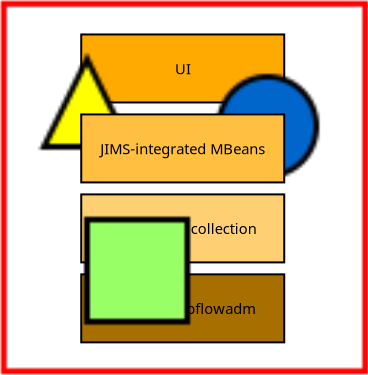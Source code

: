 <?xml version="1.0" encoding="UTF-8"?>
<dia:diagram xmlns:dia="http://www.lysator.liu.se/~alla/dia/">
  <dia:layer name="Tło" visible="true">
    <dia:group>
      <dia:object type="Standard - Box" version="0" id="O0">
        <dia:attribute name="obj_pos">
          <dia:point val="3.25,1.535"/>
        </dia:attribute>
        <dia:attribute name="obj_bb">
          <dia:rectangle val="3.2,1.485;13.45,4.985"/>
        </dia:attribute>
        <dia:attribute name="elem_corner">
          <dia:point val="3.25,1.535"/>
        </dia:attribute>
        <dia:attribute name="elem_width">
          <dia:real val="10.15"/>
        </dia:attribute>
        <dia:attribute name="elem_height">
          <dia:real val="3.4"/>
        </dia:attribute>
        <dia:attribute name="border_width">
          <dia:real val="0.1"/>
        </dia:attribute>
        <dia:attribute name="inner_color">
          <dia:color val="#ffaa00"/>
        </dia:attribute>
        <dia:attribute name="show_background">
          <dia:boolean val="true"/>
        </dia:attribute>
      </dia:object>
      <dia:object type="Standard - Text" version="1" id="O1">
        <dia:attribute name="obj_pos">
          <dia:point val="8.325,3.235"/>
        </dia:attribute>
        <dia:attribute name="obj_bb">
          <dia:rectangle val="7.947,2.806;8.703,3.664"/>
        </dia:attribute>
        <dia:attribute name="text">
          <dia:composite type="text">
            <dia:attribute name="string">
              <dia:string>#UI#</dia:string>
            </dia:attribute>
            <dia:attribute name="font">
              <dia:font family="sans" style="0" name="Helvetica"/>
            </dia:attribute>
            <dia:attribute name="height">
              <dia:real val="0.917"/>
            </dia:attribute>
            <dia:attribute name="pos">
              <dia:point val="8.325,3.489"/>
            </dia:attribute>
            <dia:attribute name="color">
              <dia:color val="#000000"/>
            </dia:attribute>
            <dia:attribute name="alignment">
              <dia:enum val="1"/>
            </dia:attribute>
          </dia:composite>
        </dia:attribute>
        <dia:attribute name="valign">
          <dia:enum val="2"/>
        </dia:attribute>
        <dia:connections>
          <dia:connection handle="0" to="O0" connection="8"/>
        </dia:connections>
      </dia:object>
    </dia:group>
    <dia:group>
      <dia:object type="Standard - Box" version="0" id="O2">
        <dia:attribute name="obj_pos">
          <dia:point val="3.25,13.53"/>
        </dia:attribute>
        <dia:attribute name="obj_bb">
          <dia:rectangle val="3.2,13.48;13.45,16.98"/>
        </dia:attribute>
        <dia:attribute name="elem_corner">
          <dia:point val="3.25,13.53"/>
        </dia:attribute>
        <dia:attribute name="elem_width">
          <dia:real val="10.15"/>
        </dia:attribute>
        <dia:attribute name="elem_height">
          <dia:real val="3.4"/>
        </dia:attribute>
        <dia:attribute name="border_width">
          <dia:real val="0.1"/>
        </dia:attribute>
        <dia:attribute name="inner_color">
          <dia:color val="#a66f00"/>
        </dia:attribute>
        <dia:attribute name="show_background">
          <dia:boolean val="true"/>
        </dia:attribute>
      </dia:object>
      <dia:object type="Standard - Text" version="1" id="O3">
        <dia:attribute name="obj_pos">
          <dia:point val="8.325,15.23"/>
        </dia:attribute>
        <dia:attribute name="obj_bb">
          <dia:rectangle val="4.489,14.801;12.161,15.659"/>
        </dia:attribute>
        <dia:attribute name="text">
          <dia:composite type="text">
            <dia:attribute name="string">
              <dia:string>#libdladm, libflowadm#</dia:string>
            </dia:attribute>
            <dia:attribute name="font">
              <dia:font family="sans" style="0" name="Helvetica"/>
            </dia:attribute>
            <dia:attribute name="height">
              <dia:real val="0.917"/>
            </dia:attribute>
            <dia:attribute name="pos">
              <dia:point val="8.325,15.484"/>
            </dia:attribute>
            <dia:attribute name="color">
              <dia:color val="#000000"/>
            </dia:attribute>
            <dia:attribute name="alignment">
              <dia:enum val="1"/>
            </dia:attribute>
          </dia:composite>
        </dia:attribute>
        <dia:attribute name="valign">
          <dia:enum val="2"/>
        </dia:attribute>
      </dia:object>
    </dia:group>
    <dia:group>
      <dia:object type="Standard - Box" version="0" id="O4">
        <dia:attribute name="obj_pos">
          <dia:point val="3.25,9.532"/>
        </dia:attribute>
        <dia:attribute name="obj_bb">
          <dia:rectangle val="3.2,9.482;13.45,12.982"/>
        </dia:attribute>
        <dia:attribute name="elem_corner">
          <dia:point val="3.25,9.532"/>
        </dia:attribute>
        <dia:attribute name="elem_width">
          <dia:real val="10.15"/>
        </dia:attribute>
        <dia:attribute name="elem_height">
          <dia:real val="3.4"/>
        </dia:attribute>
        <dia:attribute name="border_width">
          <dia:real val="0.1"/>
        </dia:attribute>
        <dia:attribute name="inner_color">
          <dia:color val="#ffd073"/>
        </dia:attribute>
        <dia:attribute name="show_background">
          <dia:boolean val="true"/>
        </dia:attribute>
      </dia:object>
      <dia:object type="Standard - Text" version="1" id="O5">
        <dia:attribute name="obj_pos">
          <dia:point val="8.325,11.232"/>
        </dia:attribute>
        <dia:attribute name="obj_bb">
          <dia:rectangle val="4.359,10.803;12.291,11.661"/>
        </dia:attribute>
        <dia:attribute name="text">
          <dia:composite type="text">
            <dia:attribute name="string">
              <dia:string>#C wrappers collection#</dia:string>
            </dia:attribute>
            <dia:attribute name="font">
              <dia:font family="sans" style="0" name="Helvetica"/>
            </dia:attribute>
            <dia:attribute name="height">
              <dia:real val="0.917"/>
            </dia:attribute>
            <dia:attribute name="pos">
              <dia:point val="8.325,11.486"/>
            </dia:attribute>
            <dia:attribute name="color">
              <dia:color val="#000000"/>
            </dia:attribute>
            <dia:attribute name="alignment">
              <dia:enum val="1"/>
            </dia:attribute>
          </dia:composite>
        </dia:attribute>
        <dia:attribute name="valign">
          <dia:enum val="2"/>
        </dia:attribute>
      </dia:object>
    </dia:group>
  </dia:layer>
  <dia:layer name="New layer 2" visible="true">
    <dia:object type="Standard - Image" version="0" id="O6">
      <dia:attribute name="obj_pos">
        <dia:point val="-0.762,-0.138"/>
      </dia:attribute>
      <dia:attribute name="obj_bb">
        <dia:rectangle val="-0.812,-0.188;17.637,18.568"/>
      </dia:attribute>
      <dia:attribute name="elem_corner">
        <dia:point val="-0.762,-0.138"/>
      </dia:attribute>
      <dia:attribute name="elem_width">
        <dia:real val="18.35"/>
      </dia:attribute>
      <dia:attribute name="elem_height">
        <dia:real val="18.656"/>
      </dia:attribute>
      <dia:attribute name="draw_border">
        <dia:boolean val="false"/>
      </dia:attribute>
      <dia:attribute name="keep_aspect">
        <dia:boolean val="true"/>
      </dia:attribute>
      <dia:attribute name="file">
        <dia:string>#transparent.png#</dia:string>
      </dia:attribute>
    </dia:object>
  </dia:layer>
  <dia:layer name="New layer 1" visible="true" active="true">
    <dia:group>
      <dia:object type="Standard - Box" version="0" id="O7">
        <dia:attribute name="obj_pos">
          <dia:point val="3.25,5.533"/>
        </dia:attribute>
        <dia:attribute name="obj_bb">
          <dia:rectangle val="3.2,5.483;13.45,8.983"/>
        </dia:attribute>
        <dia:attribute name="elem_corner">
          <dia:point val="3.25,5.533"/>
        </dia:attribute>
        <dia:attribute name="elem_width">
          <dia:real val="10.15"/>
        </dia:attribute>
        <dia:attribute name="elem_height">
          <dia:real val="3.4"/>
        </dia:attribute>
        <dia:attribute name="border_width">
          <dia:real val="0.1"/>
        </dia:attribute>
        <dia:attribute name="inner_color">
          <dia:color val="#ffbf40"/>
        </dia:attribute>
        <dia:attribute name="show_background">
          <dia:boolean val="true"/>
        </dia:attribute>
      </dia:object>
      <dia:object type="Standard - Text" version="1" id="O8">
        <dia:attribute name="obj_pos">
          <dia:point val="8.325,7.233"/>
        </dia:attribute>
        <dia:attribute name="obj_bb">
          <dia:rectangle val="3.942,6.805;12.707,7.662"/>
        </dia:attribute>
        <dia:attribute name="text">
          <dia:composite type="text">
            <dia:attribute name="string">
              <dia:string>#JIMS-integrated MBeans#</dia:string>
            </dia:attribute>
            <dia:attribute name="font">
              <dia:font family="sans" style="0" name="Helvetica"/>
            </dia:attribute>
            <dia:attribute name="height">
              <dia:real val="0.917"/>
            </dia:attribute>
            <dia:attribute name="pos">
              <dia:point val="8.325,7.487"/>
            </dia:attribute>
            <dia:attribute name="color">
              <dia:color val="#000000"/>
            </dia:attribute>
            <dia:attribute name="alignment">
              <dia:enum val="1"/>
            </dia:attribute>
          </dia:composite>
        </dia:attribute>
        <dia:attribute name="valign">
          <dia:enum val="2"/>
        </dia:attribute>
        <dia:connections>
          <dia:connection handle="0" to="O7" connection="8"/>
        </dia:connections>
      </dia:object>
    </dia:group>
  </dia:layer>
</dia:diagram>
